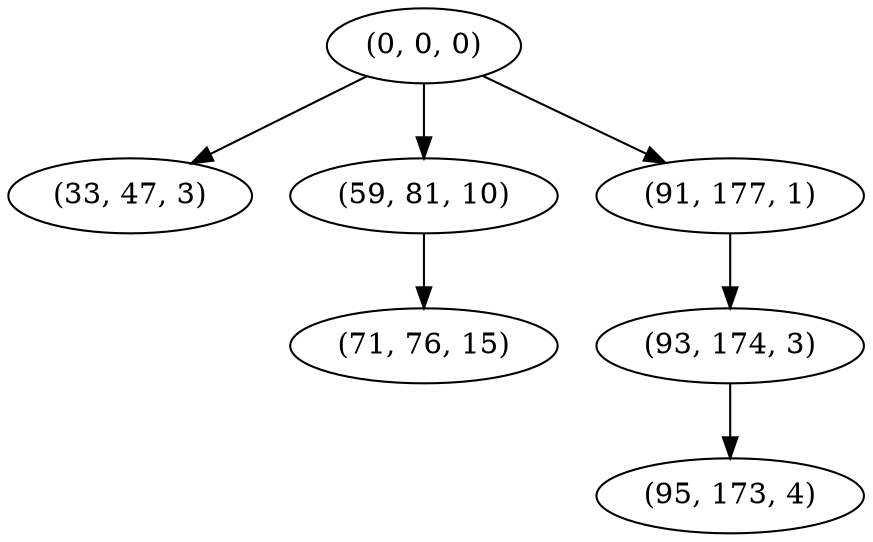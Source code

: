 digraph tree {
    "(0, 0, 0)";
    "(33, 47, 3)";
    "(59, 81, 10)";
    "(71, 76, 15)";
    "(91, 177, 1)";
    "(93, 174, 3)";
    "(95, 173, 4)";
    "(0, 0, 0)" -> "(33, 47, 3)";
    "(0, 0, 0)" -> "(59, 81, 10)";
    "(0, 0, 0)" -> "(91, 177, 1)";
    "(59, 81, 10)" -> "(71, 76, 15)";
    "(91, 177, 1)" -> "(93, 174, 3)";
    "(93, 174, 3)" -> "(95, 173, 4)";
}
